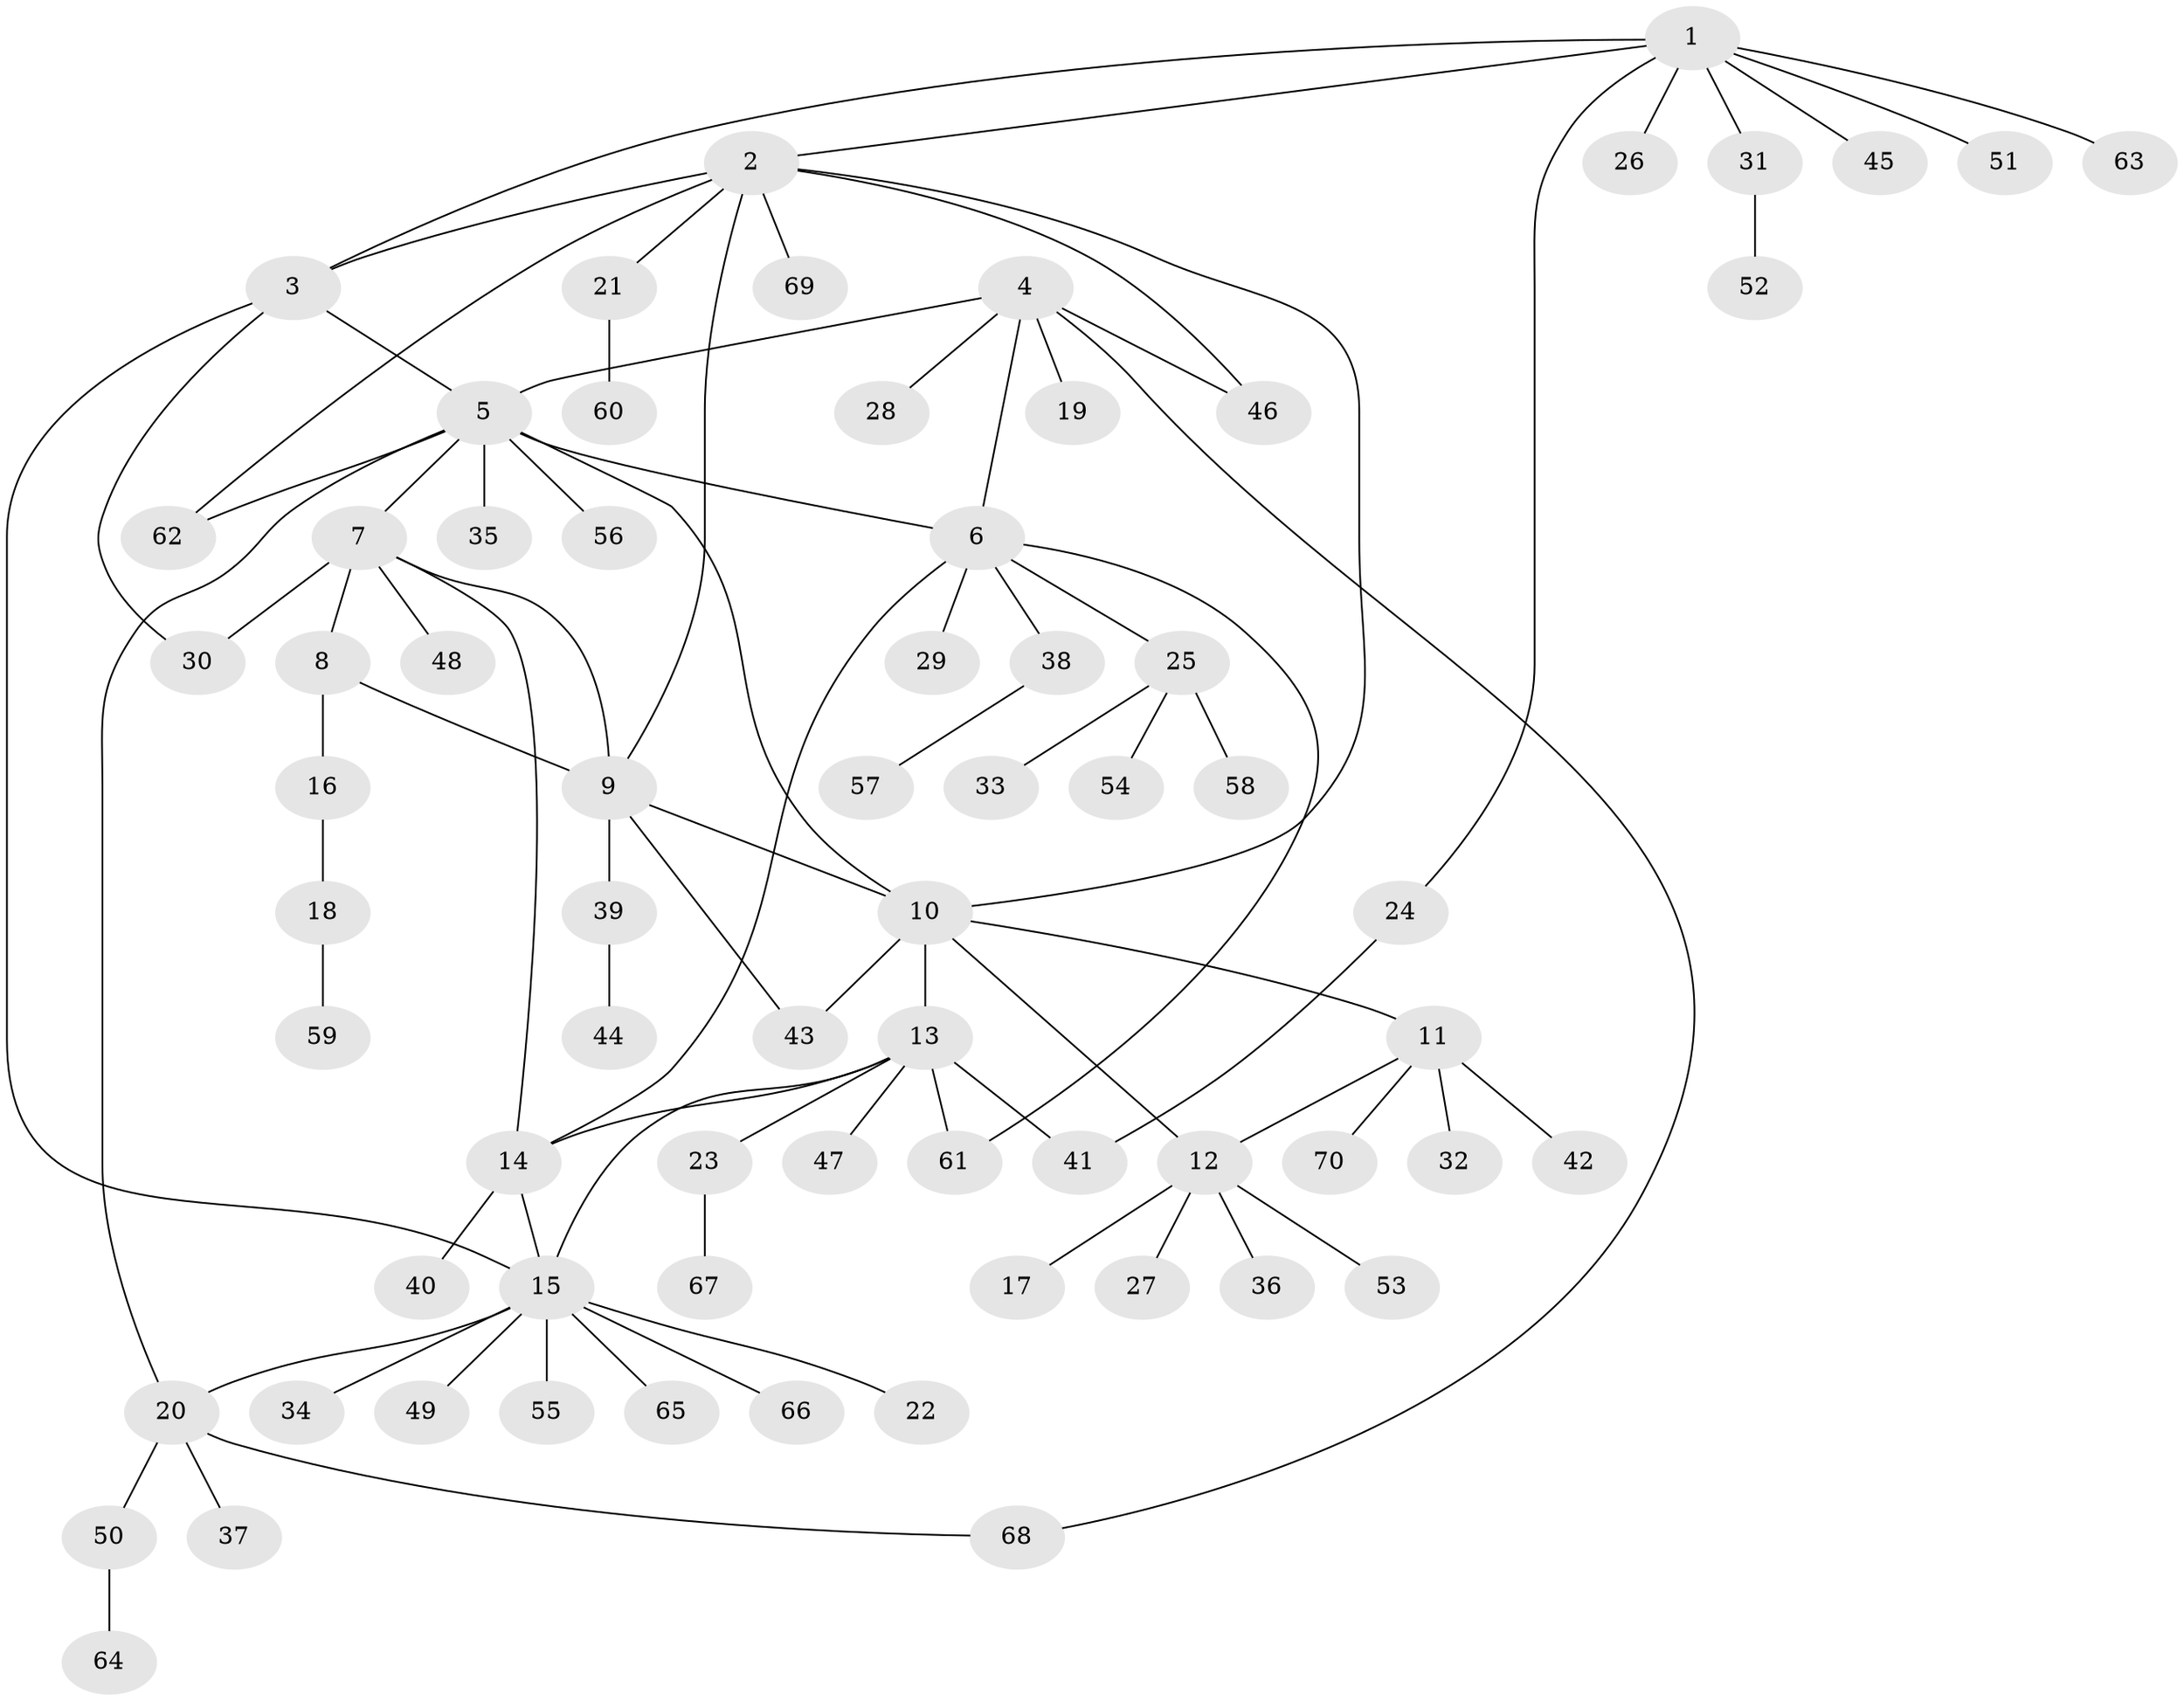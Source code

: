 // coarse degree distribution, {8: 0.05454545454545454, 5: 0.01818181818181818, 11: 0.01818181818181818, 6: 0.05454545454545454, 3: 0.01818181818181818, 9: 0.01818181818181818, 4: 0.03636363636363636, 12: 0.01818181818181818, 1: 0.6545454545454545, 2: 0.10909090909090909}
// Generated by graph-tools (version 1.1) at 2025/24/03/03/25 07:24:11]
// undirected, 70 vertices, 88 edges
graph export_dot {
graph [start="1"]
  node [color=gray90,style=filled];
  1;
  2;
  3;
  4;
  5;
  6;
  7;
  8;
  9;
  10;
  11;
  12;
  13;
  14;
  15;
  16;
  17;
  18;
  19;
  20;
  21;
  22;
  23;
  24;
  25;
  26;
  27;
  28;
  29;
  30;
  31;
  32;
  33;
  34;
  35;
  36;
  37;
  38;
  39;
  40;
  41;
  42;
  43;
  44;
  45;
  46;
  47;
  48;
  49;
  50;
  51;
  52;
  53;
  54;
  55;
  56;
  57;
  58;
  59;
  60;
  61;
  62;
  63;
  64;
  65;
  66;
  67;
  68;
  69;
  70;
  1 -- 2;
  1 -- 3;
  1 -- 24;
  1 -- 26;
  1 -- 31;
  1 -- 45;
  1 -- 51;
  1 -- 63;
  2 -- 3;
  2 -- 9;
  2 -- 10;
  2 -- 21;
  2 -- 46;
  2 -- 62;
  2 -- 69;
  3 -- 5;
  3 -- 15;
  3 -- 30;
  4 -- 5;
  4 -- 6;
  4 -- 19;
  4 -- 28;
  4 -- 46;
  4 -- 68;
  5 -- 6;
  5 -- 7;
  5 -- 10;
  5 -- 20;
  5 -- 35;
  5 -- 56;
  5 -- 62;
  6 -- 14;
  6 -- 25;
  6 -- 29;
  6 -- 38;
  6 -- 61;
  7 -- 8;
  7 -- 9;
  7 -- 14;
  7 -- 30;
  7 -- 48;
  8 -- 9;
  8 -- 16;
  9 -- 10;
  9 -- 39;
  9 -- 43;
  10 -- 11;
  10 -- 12;
  10 -- 13;
  10 -- 43;
  11 -- 12;
  11 -- 32;
  11 -- 42;
  11 -- 70;
  12 -- 17;
  12 -- 27;
  12 -- 36;
  12 -- 53;
  13 -- 14;
  13 -- 15;
  13 -- 23;
  13 -- 41;
  13 -- 47;
  13 -- 61;
  14 -- 15;
  14 -- 40;
  15 -- 20;
  15 -- 22;
  15 -- 34;
  15 -- 49;
  15 -- 55;
  15 -- 65;
  15 -- 66;
  16 -- 18;
  18 -- 59;
  20 -- 37;
  20 -- 50;
  20 -- 68;
  21 -- 60;
  23 -- 67;
  24 -- 41;
  25 -- 33;
  25 -- 54;
  25 -- 58;
  31 -- 52;
  38 -- 57;
  39 -- 44;
  50 -- 64;
}
